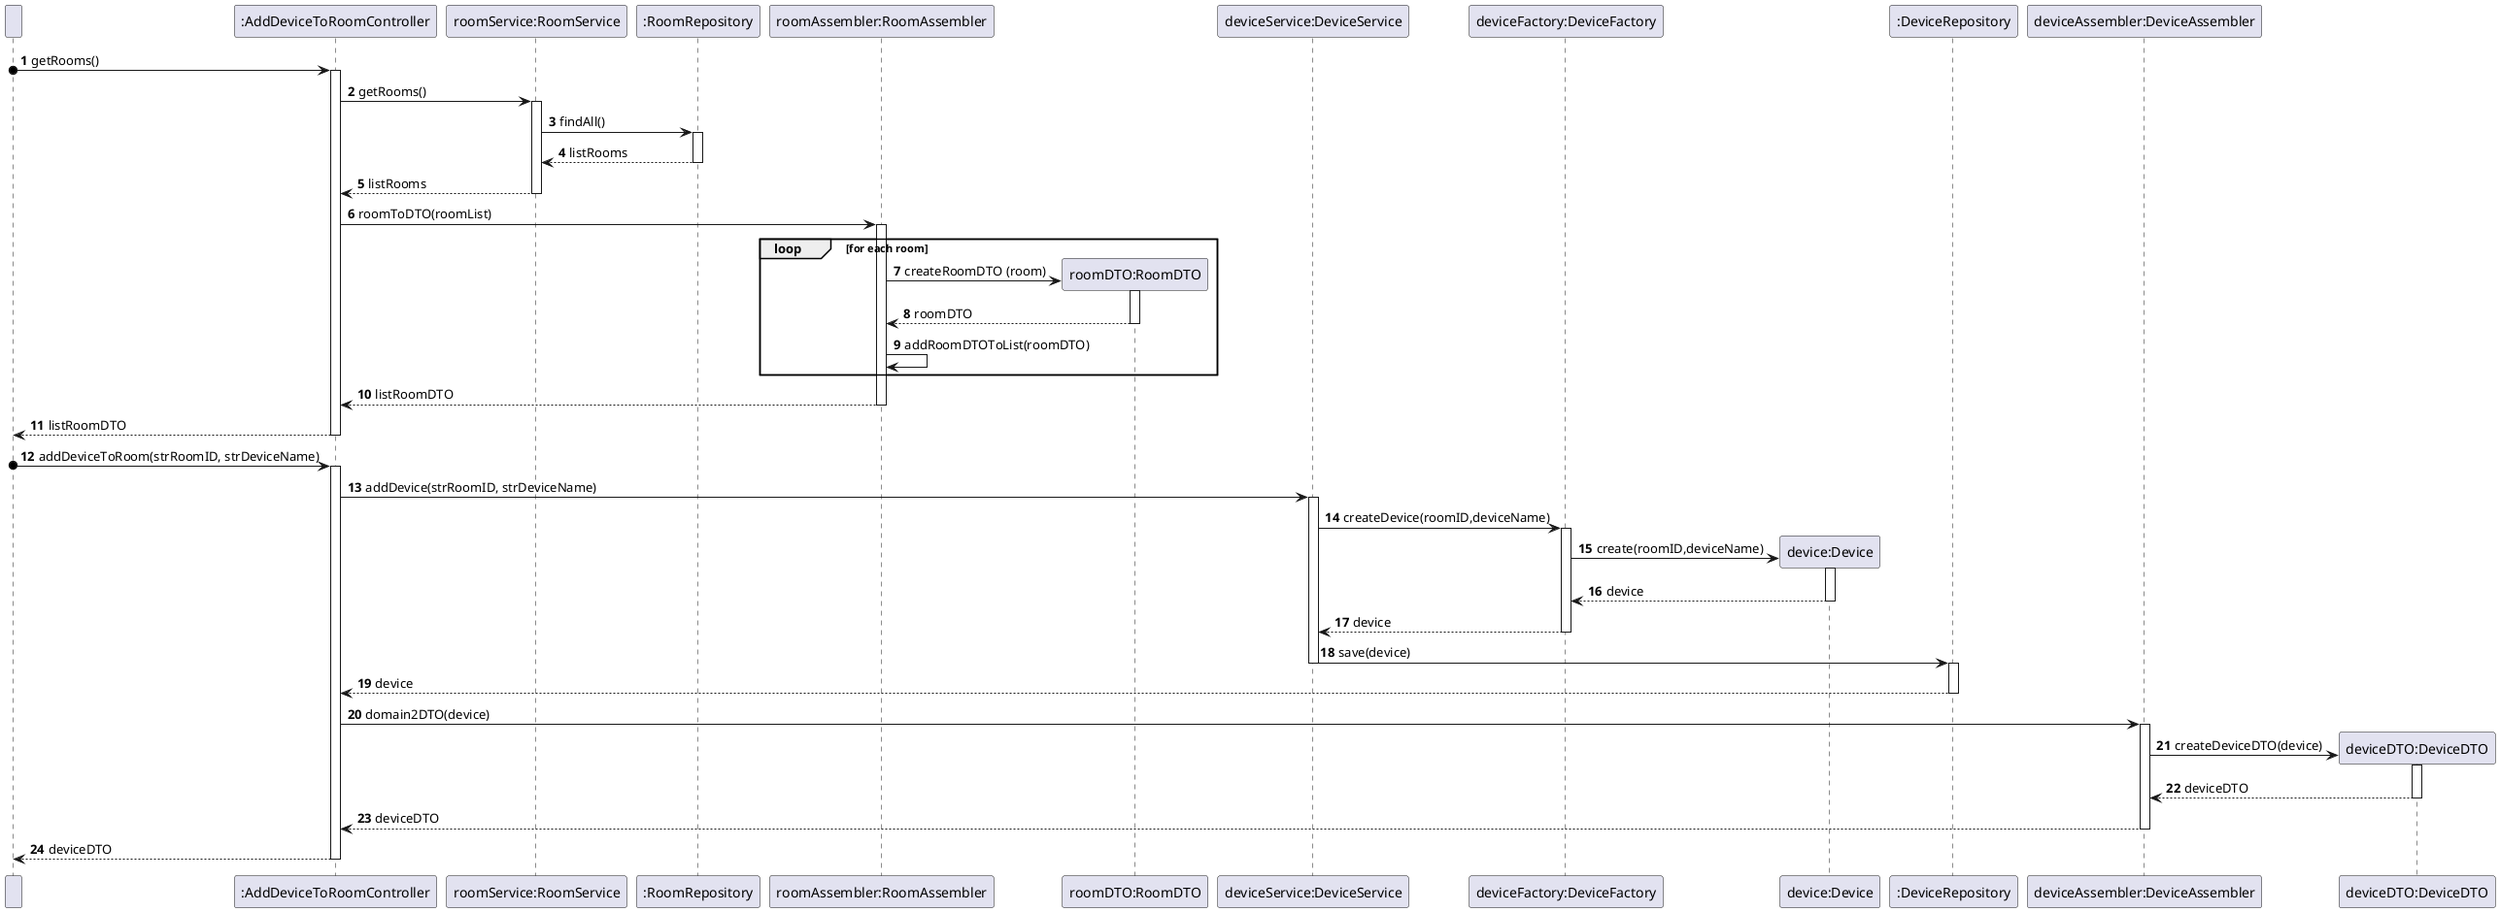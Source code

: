 @startuml
!pragma layout smetana


participant  " " as User

participant ":AddDeviceToRoomController" as Controller
participant "roomService:RoomService" as RoomService
participant ":RoomRepository" as RoomRepo

participant "roomAssembler:RoomAssembler" as RoomAssembler
participant "roomDTO:RoomDTO" as RoomDTO
participant "deviceAssembler:DeviceAssembler" as DeviceAssembler
participant "deviceDTO:DeviceDTO" as DeviceDTO
participant "device:Device" as Device
participant "deviceService:DeviceService" as DeviceService
participant "deviceFactory:DeviceFactory" as Factory
participant "device :Device" as Device
participant ":DeviceRepository" as Repository
participant ":DeviceAssembler" as DeviceAssembler
participant "deviceDTO :DeviceDTO" as DeviceDTO
autonumber

User o-> Controller: getRooms()

activate Controller

Controller -> RoomService: getRooms()

activate RoomService

RoomService -> RoomRepo: findAll()

activate RoomRepo

RoomRepo --> RoomService: listRooms

deactivate RoomRepo

RoomService --> Controller: listRooms
deactivate RoomService

Controller -> RoomAssembler : roomToDTO(roomList)

activate RoomAssembler

loop for each room

    create RoomDTO

    RoomAssembler -> RoomDTO: createRoomDTO (room)

     activate RoomDTO

     RoomDTO --> RoomAssembler: roomDTO

      deactivate RoomDTO

     RoomAssembler -> RoomAssembler: addRoomDTOToList(roomDTO)

end
RoomAssembler --> Controller: listRoomDTO

deactivate RoomAssembler

Controller --> User : listRoomDTO
deactivate Controller


User o-> Controller : addDeviceToRoom(strRoomID, strDeviceName)
activate Controller

Controller -> DeviceService : addDevice(strRoomID, strDeviceName)
activate DeviceService

DeviceService -> Factory : createDevice(roomID,deviceName)
activate Factory

create Device
Factory -> Device : create(roomID,deviceName)

activate Device
Device --> Factory : device

deactivate Device
Factory --> DeviceService : device

deactivate Factory
DeviceService -> Repository : save(device)
deactivate DeviceService

activate Repository

Repository --> Controller: device
deactivate Repository


Controller -> DeviceAssembler : domain2DTO(device)
create DeviceDTO

activate DeviceAssembler
DeviceAssembler -> DeviceDTO : createDeviceDTO(device)

activate DeviceDTO
DeviceDTO --> DeviceAssembler : deviceDTO
deactivate DeviceDTO

DeviceAssembler --> Controller : deviceDTO
deactivate DeviceAssembler

Controller --> User : deviceDTO
deactivate Controller
@enduml
